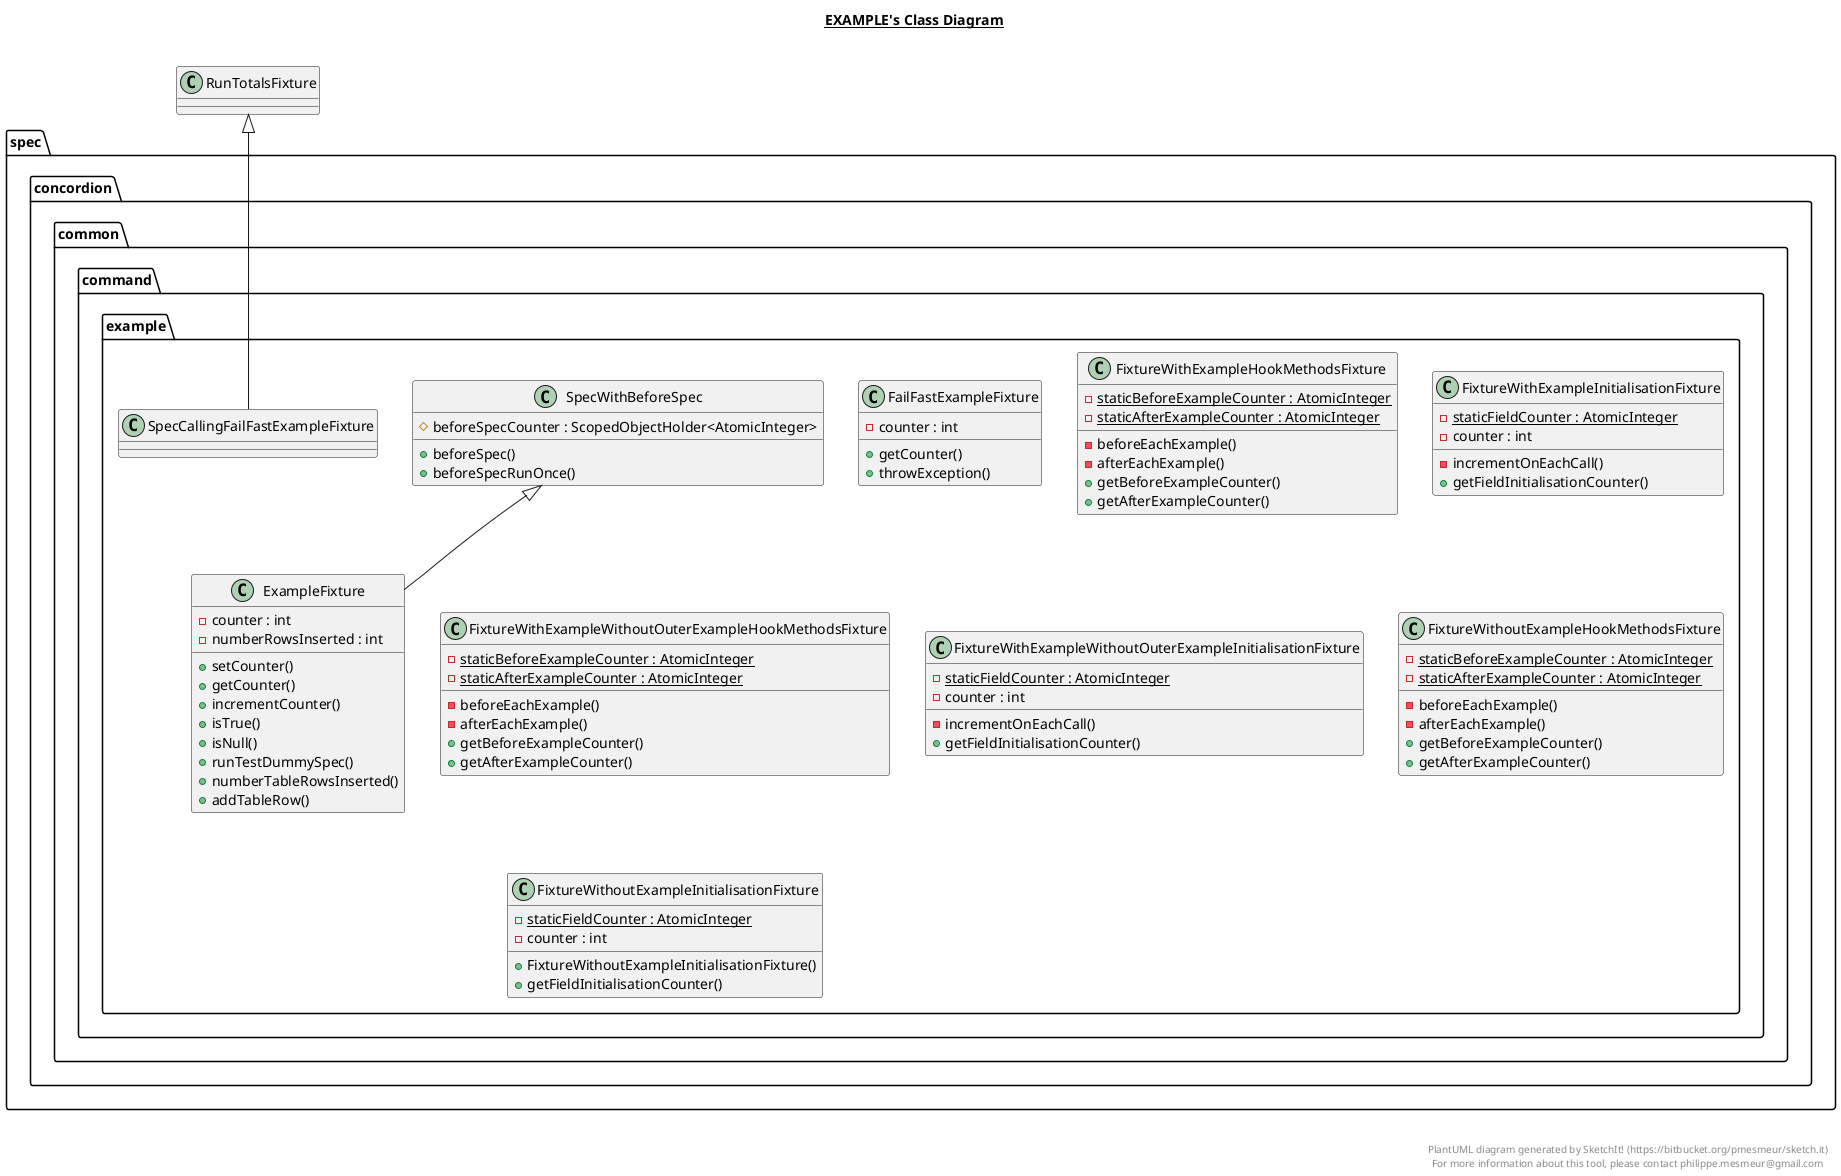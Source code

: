 @startuml

title __EXAMPLE's Class Diagram__\n

  package spec.concordion {
    package spec.concordion.common.command {
      package spec.concordion.common.command.example {
        class ExampleFixture {
            - counter : int
            - numberRowsInserted : int
            + setCounter()
            + getCounter()
            + incrementCounter()
            + isTrue()
            + isNull()
            + runTestDummySpec()
            + numberTableRowsInserted()
            + addTableRow()
        }
      }
    }
  }
  

  package spec.concordion {
    package spec.concordion.common.command {
      package spec.concordion.common.command.example {
        class FailFastExampleFixture {
            - counter : int
            + getCounter()
            + throwException()
        }
      }
    }
  }
  

  package spec.concordion {
    package spec.concordion.common.command {
      package spec.concordion.common.command.example {
        class FixtureWithExampleHookMethodsFixture {
            {static} - staticBeforeExampleCounter : AtomicInteger
            {static} - staticAfterExampleCounter : AtomicInteger
            - beforeEachExample()
            - afterEachExample()
            + getBeforeExampleCounter()
            + getAfterExampleCounter()
        }
      }
    }
  }
  

  package spec.concordion {
    package spec.concordion.common.command {
      package spec.concordion.common.command.example {
        class FixtureWithExampleInitialisationFixture {
            {static} - staticFieldCounter : AtomicInteger
            - counter : int
            - incrementOnEachCall()
            + getFieldInitialisationCounter()
        }
      }
    }
  }
  

  package spec.concordion {
    package spec.concordion.common.command {
      package spec.concordion.common.command.example {
        class FixtureWithExampleWithoutOuterExampleHookMethodsFixture {
            {static} - staticBeforeExampleCounter : AtomicInteger
            {static} - staticAfterExampleCounter : AtomicInteger
            - beforeEachExample()
            - afterEachExample()
            + getBeforeExampleCounter()
            + getAfterExampleCounter()
        }
      }
    }
  }
  

  package spec.concordion {
    package spec.concordion.common.command {
      package spec.concordion.common.command.example {
        class FixtureWithExampleWithoutOuterExampleInitialisationFixture {
            {static} - staticFieldCounter : AtomicInteger
            - counter : int
            - incrementOnEachCall()
            + getFieldInitialisationCounter()
        }
      }
    }
  }
  

  package spec.concordion {
    package spec.concordion.common.command {
      package spec.concordion.common.command.example {
        class FixtureWithoutExampleHookMethodsFixture {
            {static} - staticBeforeExampleCounter : AtomicInteger
            {static} - staticAfterExampleCounter : AtomicInteger
            - beforeEachExample()
            - afterEachExample()
            + getBeforeExampleCounter()
            + getAfterExampleCounter()
        }
      }
    }
  }
  

  package spec.concordion {
    package spec.concordion.common.command {
      package spec.concordion.common.command.example {
        class FixtureWithoutExampleInitialisationFixture {
            {static} - staticFieldCounter : AtomicInteger
            - counter : int
            + FixtureWithoutExampleInitialisationFixture()
            + getFieldInitialisationCounter()
        }
      }
    }
  }
  

  package spec.concordion {
    package spec.concordion.common.command {
      package spec.concordion.common.command.example {
        class SpecCallingFailFastExampleFixture {
        }
      }
    }
  }
  

  package spec.concordion {
    package spec.concordion.common.command {
      package spec.concordion.common.command.example {
        class SpecWithBeforeSpec {
            # beforeSpecCounter : ScopedObjectHolder<AtomicInteger>
            + beforeSpec()
            + beforeSpecRunOnce()
        }
      }
    }
  }
  

  ExampleFixture -up-|> SpecWithBeforeSpec
  SpecCallingFailFastExampleFixture -up-|> RunTotalsFixture


right footer


PlantUML diagram generated by SketchIt! (https://bitbucket.org/pmesmeur/sketch.it)
For more information about this tool, please contact philippe.mesmeur@gmail.com
endfooter

@enduml
